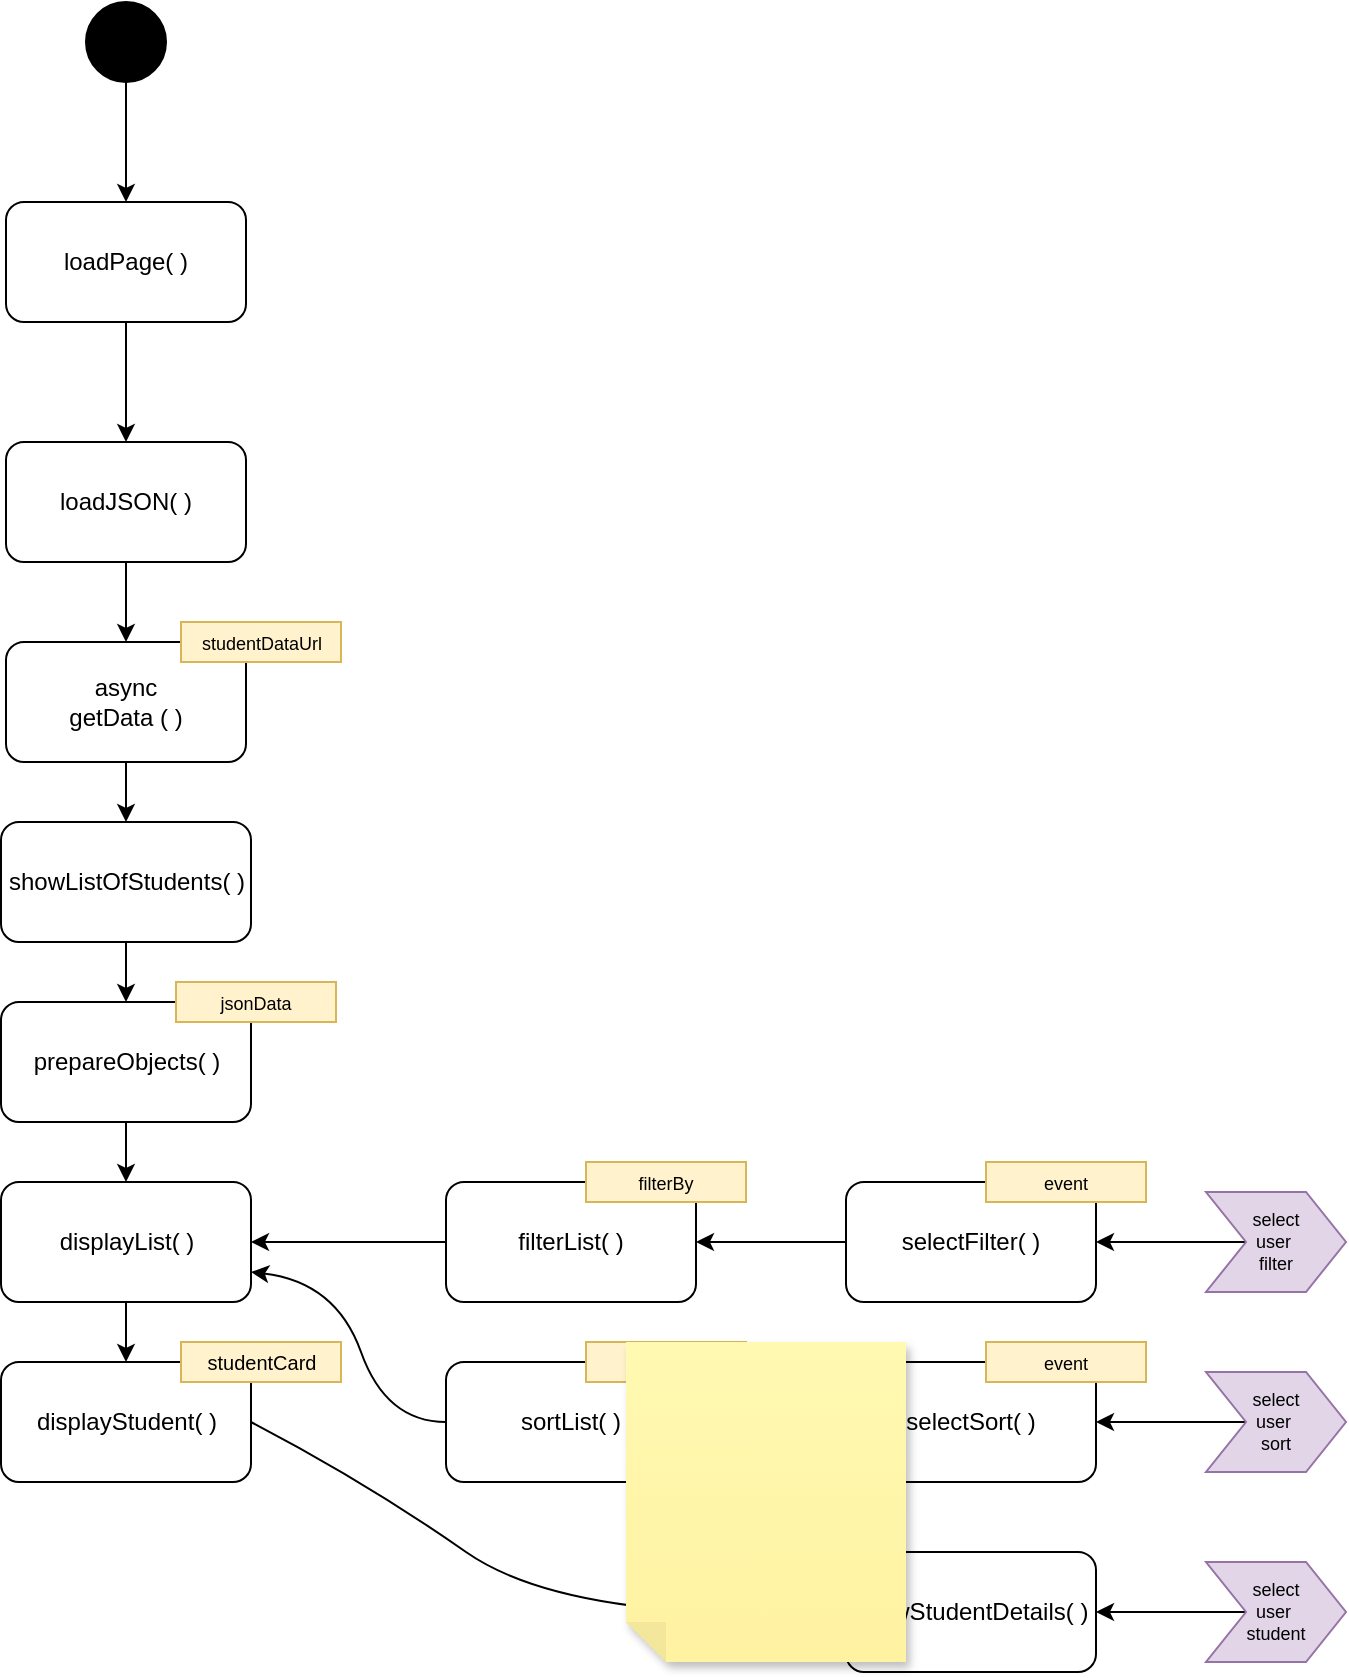 <mxfile>
    <diagram name="Page-1" id="nciRwOpZw9opt4-sPwye">
        <mxGraphModel dx="986" dy="1505" grid="1" gridSize="10" guides="1" tooltips="1" connect="1" arrows="1" fold="1" page="1" pageScale="1" pageWidth="850" pageHeight="1100" math="0" shadow="0">
            <root>
                <mxCell id="0"/>
                <mxCell id="1" parent="0"/>
                <mxCell id="ExdATO0kJBKR-__0TGWd-1" value="" style="edgeStyle=orthogonalEdgeStyle;rounded=0;orthogonalLoop=1;jettySize=auto;html=1;fontSize=9;" parent="1" source="ExdATO0kJBKR-__0TGWd-2" target="ExdATO0kJBKR-__0TGWd-4" edge="1">
                    <mxGeometry relative="1" as="geometry"/>
                </mxCell>
                <mxCell id="ExdATO0kJBKR-__0TGWd-2" value="" style="ellipse;whiteSpace=wrap;html=1;aspect=fixed;fillColor=#000000;" parent="1" vertex="1">
                    <mxGeometry x="80" y="10" width="40" height="40" as="geometry"/>
                </mxCell>
                <mxCell id="ExdATO0kJBKR-__0TGWd-3" value="" style="edgeStyle=orthogonalEdgeStyle;rounded=0;orthogonalLoop=1;jettySize=auto;html=1;" parent="1" source="ExdATO0kJBKR-__0TGWd-4" target="ExdATO0kJBKR-__0TGWd-6" edge="1">
                    <mxGeometry relative="1" as="geometry"/>
                </mxCell>
                <mxCell id="ExdATO0kJBKR-__0TGWd-4" value="loadPage( )" style="rounded=1;whiteSpace=wrap;html=1;fillColor=#FFFFFF;" parent="1" vertex="1">
                    <mxGeometry x="40" y="110" width="120" height="60" as="geometry"/>
                </mxCell>
                <mxCell id="ExdATO0kJBKR-__0TGWd-5" value="" style="edgeStyle=orthogonalEdgeStyle;rounded=0;orthogonalLoop=1;jettySize=auto;html=1;fontSize=9;" parent="1" source="ExdATO0kJBKR-__0TGWd-6" target="ExdATO0kJBKR-__0TGWd-8" edge="1">
                    <mxGeometry relative="1" as="geometry"/>
                </mxCell>
                <mxCell id="ExdATO0kJBKR-__0TGWd-6" value="loadJSON( )" style="rounded=1;whiteSpace=wrap;html=1;fillColor=#FFFFFF;" parent="1" vertex="1">
                    <mxGeometry x="40" y="230" width="120" height="60" as="geometry"/>
                </mxCell>
                <mxCell id="ExdATO0kJBKR-__0TGWd-7" value="" style="edgeStyle=orthogonalEdgeStyle;rounded=0;orthogonalLoop=1;jettySize=auto;html=1;fontSize=9;entryX=0.5;entryY=0;entryDx=0;entryDy=0;" parent="1" source="ExdATO0kJBKR-__0TGWd-8" target="ExdATO0kJBKR-__0TGWd-10" edge="1">
                    <mxGeometry relative="1" as="geometry"/>
                </mxCell>
                <mxCell id="ExdATO0kJBKR-__0TGWd-8" value="async&lt;br&gt;getData ( )" style="rounded=1;whiteSpace=wrap;html=1;fillColor=#FFFFFF;" parent="1" vertex="1">
                    <mxGeometry x="40" y="330" width="120" height="60" as="geometry"/>
                </mxCell>
                <mxCell id="ExdATO0kJBKR-__0TGWd-9" value="" style="edgeStyle=orthogonalEdgeStyle;rounded=0;orthogonalLoop=1;jettySize=auto;html=1;fontSize=9;" parent="1" source="ExdATO0kJBKR-__0TGWd-10" target="ExdATO0kJBKR-__0TGWd-12" edge="1">
                    <mxGeometry relative="1" as="geometry"/>
                </mxCell>
                <mxCell id="ExdATO0kJBKR-__0TGWd-10" value="showListOfStudents( )&lt;br&gt;" style="rounded=1;whiteSpace=wrap;html=1;fillColor=#FFFFFF;" parent="1" vertex="1">
                    <mxGeometry x="37.5" y="420" width="125" height="60" as="geometry"/>
                </mxCell>
                <mxCell id="ExdATO0kJBKR-__0TGWd-11" value="" style="edgeStyle=orthogonalEdgeStyle;rounded=0;orthogonalLoop=1;jettySize=auto;html=1;fontSize=9;entryX=0.5;entryY=0;entryDx=0;entryDy=0;" parent="1" source="ExdATO0kJBKR-__0TGWd-12" target="ExdATO0kJBKR-__0TGWd-15" edge="1">
                    <mxGeometry relative="1" as="geometry"/>
                </mxCell>
                <mxCell id="ExdATO0kJBKR-__0TGWd-12" value="prepareObjects( )" style="rounded=1;whiteSpace=wrap;html=1;fillColor=#FFFFFF;" parent="1" vertex="1">
                    <mxGeometry x="37.5" y="510" width="125" height="60" as="geometry"/>
                </mxCell>
                <mxCell id="ExdATO0kJBKR-__0TGWd-13" value="&lt;font style=&quot;font-size: 9px;&quot;&gt;jsonData&lt;/font&gt;" style="rounded=0;whiteSpace=wrap;html=1;fillColor=#fff2cc;strokeColor=#d6b656;" parent="1" vertex="1">
                    <mxGeometry x="125" y="500" width="80" height="20" as="geometry"/>
                </mxCell>
                <mxCell id="ExdATO0kJBKR-__0TGWd-14" value="" style="edgeStyle=orthogonalEdgeStyle;rounded=0;orthogonalLoop=1;jettySize=auto;html=1;fontSize=9;" parent="1" source="ExdATO0kJBKR-__0TGWd-15" target="ExdATO0kJBKR-__0TGWd-16" edge="1">
                    <mxGeometry relative="1" as="geometry"/>
                </mxCell>
                <mxCell id="ExdATO0kJBKR-__0TGWd-15" value="displayList( )" style="rounded=1;whiteSpace=wrap;html=1;fillColor=#FFFFFF;" parent="1" vertex="1">
                    <mxGeometry x="37.5" y="600" width="125" height="60" as="geometry"/>
                </mxCell>
                <mxCell id="ExdATO0kJBKR-__0TGWd-16" value="displayStudent( )" style="rounded=1;whiteSpace=wrap;html=1;fillColor=#FFFFFF;" parent="1" vertex="1">
                    <mxGeometry x="37.5" y="690" width="125" height="60" as="geometry"/>
                </mxCell>
                <mxCell id="ExdATO0kJBKR-__0TGWd-17" value="&lt;font size=&quot;1&quot;&gt;studentCard&lt;/font&gt;" style="rounded=0;whiteSpace=wrap;html=1;fillColor=#fff2cc;strokeColor=#d6b656;" parent="1" vertex="1">
                    <mxGeometry x="127.5" y="680" width="80" height="20" as="geometry"/>
                </mxCell>
                <mxCell id="ExdATO0kJBKR-__0TGWd-18" value="" style="edgeStyle=orthogonalEdgeStyle;rounded=0;orthogonalLoop=1;jettySize=auto;html=1;fontSize=9;" parent="1" source="ExdATO0kJBKR-__0TGWd-19" target="ExdATO0kJBKR-__0TGWd-15" edge="1">
                    <mxGeometry relative="1" as="geometry"/>
                </mxCell>
                <mxCell id="ExdATO0kJBKR-__0TGWd-19" value="filterList( )" style="rounded=1;whiteSpace=wrap;html=1;fillColor=#FFFFFF;" parent="1" vertex="1">
                    <mxGeometry x="260" y="600" width="125" height="60" as="geometry"/>
                </mxCell>
                <mxCell id="ExdATO0kJBKR-__0TGWd-20" value="" style="edgeStyle=orthogonalEdgeStyle;rounded=0;orthogonalLoop=1;jettySize=auto;html=1;fontSize=9;entryX=1;entryY=0.5;entryDx=0;entryDy=0;" parent="1" source="ExdATO0kJBKR-__0TGWd-21" target="ExdATO0kJBKR-__0TGWd-19" edge="1">
                    <mxGeometry relative="1" as="geometry"/>
                </mxCell>
                <mxCell id="ExdATO0kJBKR-__0TGWd-21" value="selectFilter( )" style="rounded=1;whiteSpace=wrap;html=1;fillColor=#FFFFFF;" parent="1" vertex="1">
                    <mxGeometry x="460" y="600" width="125" height="60" as="geometry"/>
                </mxCell>
                <mxCell id="ExdATO0kJBKR-__0TGWd-22" value="sortList( )" style="rounded=1;whiteSpace=wrap;html=1;fillColor=#FFFFFF;" parent="1" vertex="1">
                    <mxGeometry x="260" y="690" width="125" height="60" as="geometry"/>
                </mxCell>
                <mxCell id="ExdATO0kJBKR-__0TGWd-23" value="" style="edgeStyle=orthogonalEdgeStyle;rounded=0;orthogonalLoop=1;jettySize=auto;html=1;fontSize=9;entryX=1;entryY=0.5;entryDx=0;entryDy=0;" parent="1" source="ExdATO0kJBKR-__0TGWd-24" target="ExdATO0kJBKR-__0TGWd-22" edge="1">
                    <mxGeometry relative="1" as="geometry"/>
                </mxCell>
                <mxCell id="ExdATO0kJBKR-__0TGWd-24" value="selectSort( )" style="rounded=1;whiteSpace=wrap;html=1;fillColor=#FFFFFF;" parent="1" vertex="1">
                    <mxGeometry x="460" y="690" width="125" height="60" as="geometry"/>
                </mxCell>
                <mxCell id="ExdATO0kJBKR-__0TGWd-25" value="" style="edgeStyle=orthogonalEdgeStyle;rounded=0;orthogonalLoop=1;jettySize=auto;html=1;fontSize=9;entryX=1;entryY=0.5;entryDx=0;entryDy=0;" parent="1" source="ExdATO0kJBKR-__0TGWd-26" target="ExdATO0kJBKR-__0TGWd-21" edge="1">
                    <mxGeometry relative="1" as="geometry"/>
                </mxCell>
                <mxCell id="ExdATO0kJBKR-__0TGWd-26" value="select&lt;br&gt;user&amp;nbsp;&lt;br&gt;filter" style="shape=step;perimeter=stepPerimeter;whiteSpace=wrap;html=1;fixedSize=1;strokeColor=#9673a6;fontSize=9;fillColor=#e1d5e7;align=center;" parent="1" vertex="1">
                    <mxGeometry x="640" y="605" width="70" height="50" as="geometry"/>
                </mxCell>
                <mxCell id="ExdATO0kJBKR-__0TGWd-27" value="" style="edgeStyle=orthogonalEdgeStyle;rounded=0;orthogonalLoop=1;jettySize=auto;html=1;fontSize=9;entryX=1;entryY=0.5;entryDx=0;entryDy=0;" parent="1" source="ExdATO0kJBKR-__0TGWd-28" target="ExdATO0kJBKR-__0TGWd-24" edge="1">
                    <mxGeometry relative="1" as="geometry">
                        <Array as="points">
                            <mxPoint x="600" y="720"/>
                            <mxPoint x="600" y="720"/>
                        </Array>
                    </mxGeometry>
                </mxCell>
                <mxCell id="ExdATO0kJBKR-__0TGWd-28" value="select&lt;br&gt;user&amp;nbsp;&lt;br&gt;sort" style="shape=step;perimeter=stepPerimeter;whiteSpace=wrap;html=1;fixedSize=1;strokeColor=#9673a6;fontSize=9;fillColor=#e1d5e7;align=center;" parent="1" vertex="1">
                    <mxGeometry x="640" y="695" width="70" height="50" as="geometry"/>
                </mxCell>
                <mxCell id="ExdATO0kJBKR-__0TGWd-29" value="&lt;font style=&quot;font-size: 9px;&quot;&gt;studentDataUrl&lt;/font&gt;" style="rounded=0;whiteSpace=wrap;html=1;fillColor=#fff2cc;strokeColor=#d6b656;" parent="1" vertex="1">
                    <mxGeometry x="127.5" y="320" width="80" height="20" as="geometry"/>
                </mxCell>
                <mxCell id="ExdATO0kJBKR-__0TGWd-30" value="&lt;font style=&quot;font-size: 9px;&quot;&gt;event&lt;/font&gt;" style="rounded=0;whiteSpace=wrap;html=1;fillColor=#fff2cc;strokeColor=#d6b656;" parent="1" vertex="1">
                    <mxGeometry x="530" y="590" width="80" height="20" as="geometry"/>
                </mxCell>
                <mxCell id="ExdATO0kJBKR-__0TGWd-31" value="&lt;font style=&quot;font-size: 9px;&quot;&gt;filterBy&lt;/font&gt;" style="rounded=0;whiteSpace=wrap;html=1;fillColor=#fff2cc;strokeColor=#d6b656;" parent="1" vertex="1">
                    <mxGeometry x="330" y="590" width="80" height="20" as="geometry"/>
                </mxCell>
                <mxCell id="ExdATO0kJBKR-__0TGWd-32" value="&lt;font style=&quot;font-size: 9px;&quot;&gt;sortBy&lt;/font&gt;" style="rounded=0;whiteSpace=wrap;html=1;fillColor=#fff2cc;strokeColor=#d6b656;" parent="1" vertex="1">
                    <mxGeometry x="330" y="680" width="80" height="20" as="geometry"/>
                </mxCell>
                <mxCell id="ExdATO0kJBKR-__0TGWd-33" value="&lt;font style=&quot;font-size: 9px;&quot;&gt;event&lt;/font&gt;" style="rounded=0;whiteSpace=wrap;html=1;fillColor=#fff2cc;strokeColor=#d6b656;" parent="1" vertex="1">
                    <mxGeometry x="530" y="680" width="80" height="20" as="geometry"/>
                </mxCell>
                <mxCell id="ExdATO0kJBKR-__0TGWd-34" value="" style="curved=1;endArrow=classic;html=1;rounded=0;exitX=0;exitY=0.5;exitDx=0;exitDy=0;entryX=1;entryY=0.75;entryDx=0;entryDy=0;" parent="1" source="ExdATO0kJBKR-__0TGWd-22" target="ExdATO0kJBKR-__0TGWd-15" edge="1">
                    <mxGeometry width="50" height="50" relative="1" as="geometry">
                        <mxPoint x="255" y="730" as="sourcePoint"/>
                        <mxPoint x="180" y="650" as="targetPoint"/>
                        <Array as="points">
                            <mxPoint x="230" y="720"/>
                            <mxPoint x="205" y="650"/>
                        </Array>
                    </mxGeometry>
                </mxCell>
                <mxCell id="ExdATO0kJBKR-__0TGWd-39" value="" style="edgeStyle=orthogonalEdgeStyle;rounded=0;orthogonalLoop=1;jettySize=auto;html=1;" parent="1" source="ExdATO0kJBKR-__0TGWd-35" target="ExdATO0kJBKR-__0TGWd-36" edge="1">
                    <mxGeometry relative="1" as="geometry"/>
                </mxCell>
                <mxCell id="ExdATO0kJBKR-__0TGWd-35" value="select&lt;br&gt;user&amp;nbsp;&lt;br&gt;student" style="shape=step;perimeter=stepPerimeter;whiteSpace=wrap;html=1;fixedSize=1;strokeColor=#9673a6;fontSize=9;fillColor=#e1d5e7;align=center;" parent="1" vertex="1">
                    <mxGeometry x="640" y="790" width="70" height="50" as="geometry"/>
                </mxCell>
                <mxCell id="ExdATO0kJBKR-__0TGWd-36" value="showStudentDetails( )" style="rounded=1;whiteSpace=wrap;html=1;fillColor=#FFFFFF;" parent="1" vertex="1">
                    <mxGeometry x="460" y="785" width="125" height="60" as="geometry"/>
                </mxCell>
                <mxCell id="ExdATO0kJBKR-__0TGWd-40" value="" style="curved=1;endArrow=classic;html=1;rounded=0;exitX=1;exitY=0.5;exitDx=0;exitDy=0;entryX=0;entryY=0.5;entryDx=0;entryDy=0;" parent="1" source="ExdATO0kJBKR-__0TGWd-16" target="ExdATO0kJBKR-__0TGWd-36" edge="1">
                    <mxGeometry width="50" height="50" relative="1" as="geometry">
                        <mxPoint x="320" y="900" as="sourcePoint"/>
                        <mxPoint x="370" y="850" as="targetPoint"/>
                        <Array as="points">
                            <mxPoint x="220" y="750"/>
                            <mxPoint x="320" y="820"/>
                        </Array>
                    </mxGeometry>
                </mxCell>
                <mxCell id="2" value="" style="shape=note;whiteSpace=wrap;html=1;backgroundOutline=1;fontColor=#000000;darkOpacity=0.05;fillColor=#FFF9B2;strokeColor=none;fillStyle=solid;direction=west;gradientDirection=north;gradientColor=#FFF2A1;shadow=1;size=20;pointerEvents=1;" vertex="1" parent="1">
                    <mxGeometry x="350" y="680" width="140" height="160" as="geometry"/>
                </mxCell>
            </root>
        </mxGraphModel>
    </diagram>
</mxfile>